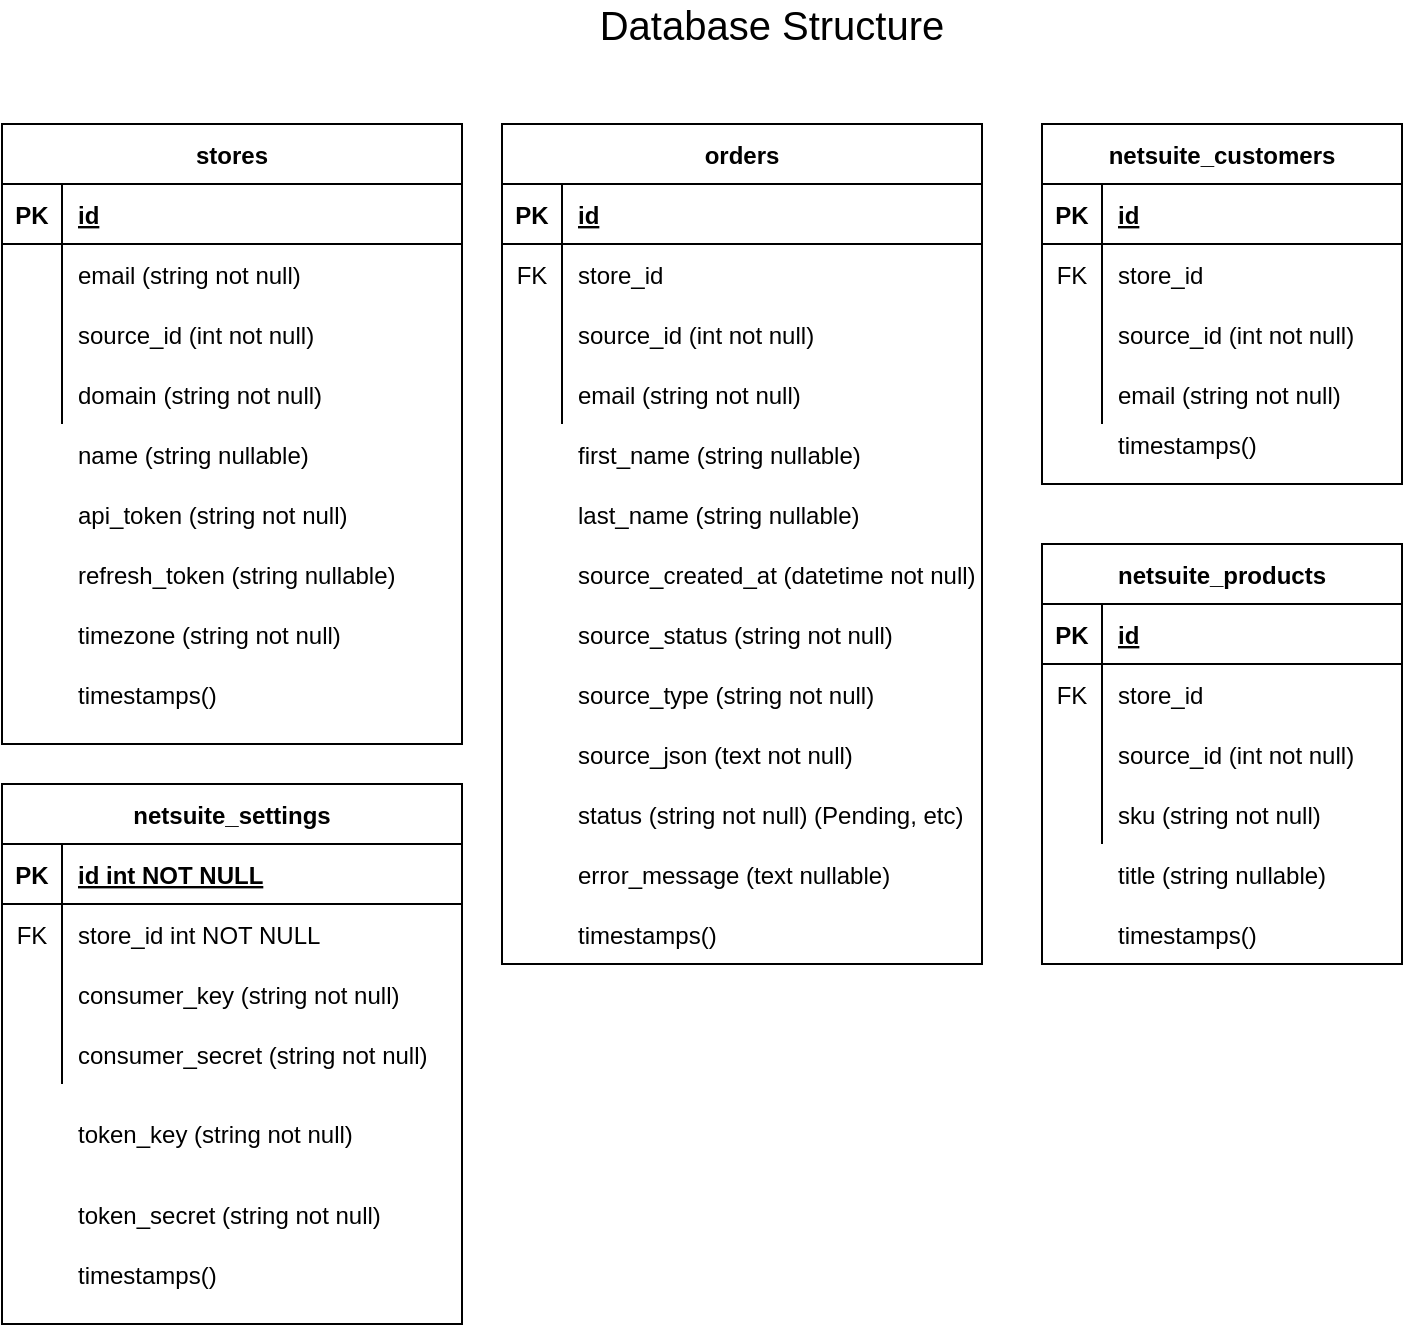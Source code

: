 <mxfile version="14.2.9" type="github">
  <diagram id="C5RBs43oDa-KdzZeNtuy" name="Page-1">
    <mxGraphModel dx="1248" dy="677" grid="1" gridSize="10" guides="1" tooltips="1" connect="1" arrows="1" fold="1" page="1" pageScale="1" pageWidth="827" pageHeight="1169" math="0" shadow="0">
      <root>
        <mxCell id="WIyWlLk6GJQsqaUBKTNV-0" />
        <mxCell id="WIyWlLk6GJQsqaUBKTNV-1" parent="WIyWlLk6GJQsqaUBKTNV-0" />
        <mxCell id="h7nihn6WO1isqRiPxD3q-4" value="stores" style="shape=table;startSize=30;container=1;collapsible=1;childLayout=tableLayout;fixedRows=1;rowLines=0;fontStyle=1;align=center;resizeLast=1;" vertex="1" parent="WIyWlLk6GJQsqaUBKTNV-1">
          <mxGeometry x="30" y="80" width="230" height="310" as="geometry" />
        </mxCell>
        <mxCell id="h7nihn6WO1isqRiPxD3q-5" value="" style="shape=partialRectangle;collapsible=0;dropTarget=0;pointerEvents=0;fillColor=none;top=0;left=0;bottom=1;right=0;points=[[0,0.5],[1,0.5]];portConstraint=eastwest;" vertex="1" parent="h7nihn6WO1isqRiPxD3q-4">
          <mxGeometry y="30" width="230" height="30" as="geometry" />
        </mxCell>
        <mxCell id="h7nihn6WO1isqRiPxD3q-6" value="PK" style="shape=partialRectangle;connectable=0;fillColor=none;top=0;left=0;bottom=0;right=0;fontStyle=1;overflow=hidden;" vertex="1" parent="h7nihn6WO1isqRiPxD3q-5">
          <mxGeometry width="30" height="30" as="geometry" />
        </mxCell>
        <mxCell id="h7nihn6WO1isqRiPxD3q-7" value="id" style="shape=partialRectangle;connectable=0;fillColor=none;top=0;left=0;bottom=0;right=0;align=left;spacingLeft=6;fontStyle=5;overflow=hidden;" vertex="1" parent="h7nihn6WO1isqRiPxD3q-5">
          <mxGeometry x="30" width="200" height="30" as="geometry" />
        </mxCell>
        <mxCell id="h7nihn6WO1isqRiPxD3q-8" value="" style="shape=partialRectangle;collapsible=0;dropTarget=0;pointerEvents=0;fillColor=none;top=0;left=0;bottom=0;right=0;points=[[0,0.5],[1,0.5]];portConstraint=eastwest;" vertex="1" parent="h7nihn6WO1isqRiPxD3q-4">
          <mxGeometry y="60" width="230" height="30" as="geometry" />
        </mxCell>
        <mxCell id="h7nihn6WO1isqRiPxD3q-9" value="" style="shape=partialRectangle;connectable=0;fillColor=none;top=0;left=0;bottom=0;right=0;editable=1;overflow=hidden;" vertex="1" parent="h7nihn6WO1isqRiPxD3q-8">
          <mxGeometry width="30" height="30" as="geometry" />
        </mxCell>
        <mxCell id="h7nihn6WO1isqRiPxD3q-10" value="email (string not null)" style="shape=partialRectangle;connectable=0;fillColor=none;top=0;left=0;bottom=0;right=0;align=left;spacingLeft=6;overflow=hidden;" vertex="1" parent="h7nihn6WO1isqRiPxD3q-8">
          <mxGeometry x="30" width="200" height="30" as="geometry" />
        </mxCell>
        <mxCell id="h7nihn6WO1isqRiPxD3q-11" value="" style="shape=partialRectangle;collapsible=0;dropTarget=0;pointerEvents=0;fillColor=none;top=0;left=0;bottom=0;right=0;points=[[0,0.5],[1,0.5]];portConstraint=eastwest;" vertex="1" parent="h7nihn6WO1isqRiPxD3q-4">
          <mxGeometry y="90" width="230" height="30" as="geometry" />
        </mxCell>
        <mxCell id="h7nihn6WO1isqRiPxD3q-12" value="" style="shape=partialRectangle;connectable=0;fillColor=none;top=0;left=0;bottom=0;right=0;editable=1;overflow=hidden;" vertex="1" parent="h7nihn6WO1isqRiPxD3q-11">
          <mxGeometry width="30" height="30" as="geometry" />
        </mxCell>
        <mxCell id="h7nihn6WO1isqRiPxD3q-13" value="source_id (int not null)" style="shape=partialRectangle;connectable=0;fillColor=none;top=0;left=0;bottom=0;right=0;align=left;spacingLeft=6;overflow=hidden;" vertex="1" parent="h7nihn6WO1isqRiPxD3q-11">
          <mxGeometry x="30" width="200" height="30" as="geometry" />
        </mxCell>
        <mxCell id="h7nihn6WO1isqRiPxD3q-14" value="" style="shape=partialRectangle;collapsible=0;dropTarget=0;pointerEvents=0;fillColor=none;top=0;left=0;bottom=0;right=0;points=[[0,0.5],[1,0.5]];portConstraint=eastwest;" vertex="1" parent="h7nihn6WO1isqRiPxD3q-4">
          <mxGeometry y="120" width="230" height="30" as="geometry" />
        </mxCell>
        <mxCell id="h7nihn6WO1isqRiPxD3q-15" value="" style="shape=partialRectangle;connectable=0;fillColor=none;top=0;left=0;bottom=0;right=0;editable=1;overflow=hidden;" vertex="1" parent="h7nihn6WO1isqRiPxD3q-14">
          <mxGeometry width="30" height="30" as="geometry" />
        </mxCell>
        <mxCell id="h7nihn6WO1isqRiPxD3q-16" value="domain (string not null)" style="shape=partialRectangle;connectable=0;fillColor=none;top=0;left=0;bottom=0;right=0;align=left;spacingLeft=6;overflow=hidden;" vertex="1" parent="h7nihn6WO1isqRiPxD3q-14">
          <mxGeometry x="30" width="200" height="30" as="geometry" />
        </mxCell>
        <mxCell id="h7nihn6WO1isqRiPxD3q-17" value="&lt;font style=&quot;font-size: 20px&quot;&gt;Database Structure&lt;/font&gt;" style="text;html=1;strokeColor=none;fillColor=none;align=center;verticalAlign=middle;whiteSpace=wrap;rounded=0;" vertex="1" parent="WIyWlLk6GJQsqaUBKTNV-1">
          <mxGeometry x="290" y="20" width="250" height="20" as="geometry" />
        </mxCell>
        <mxCell id="h7nihn6WO1isqRiPxD3q-18" value="name (string nullable)" style="shape=partialRectangle;connectable=0;fillColor=none;top=0;left=0;bottom=0;right=0;align=left;spacingLeft=6;overflow=hidden;" vertex="1" parent="WIyWlLk6GJQsqaUBKTNV-1">
          <mxGeometry x="60" y="230" width="180" height="30" as="geometry" />
        </mxCell>
        <mxCell id="h7nihn6WO1isqRiPxD3q-19" value="api_token (string not null)" style="shape=partialRectangle;connectable=0;fillColor=none;top=0;left=0;bottom=0;right=0;align=left;spacingLeft=6;overflow=hidden;" vertex="1" parent="WIyWlLk6GJQsqaUBKTNV-1">
          <mxGeometry x="60" y="260" width="180" height="30" as="geometry" />
        </mxCell>
        <mxCell id="h7nihn6WO1isqRiPxD3q-20" value="refresh_token (string nullable)" style="shape=partialRectangle;connectable=0;fillColor=none;top=0;left=0;bottom=0;right=0;align=left;spacingLeft=6;overflow=hidden;" vertex="1" parent="WIyWlLk6GJQsqaUBKTNV-1">
          <mxGeometry x="60" y="290" width="200" height="30" as="geometry" />
        </mxCell>
        <mxCell id="h7nihn6WO1isqRiPxD3q-21" value="timezone (string not null)" style="shape=partialRectangle;connectable=0;fillColor=none;top=0;left=0;bottom=0;right=0;align=left;spacingLeft=6;overflow=hidden;" vertex="1" parent="WIyWlLk6GJQsqaUBKTNV-1">
          <mxGeometry x="60" y="320" width="200" height="30" as="geometry" />
        </mxCell>
        <mxCell id="h7nihn6WO1isqRiPxD3q-22" value="timestamps()" style="shape=partialRectangle;connectable=0;fillColor=none;top=0;left=0;bottom=0;right=0;align=left;spacingLeft=6;overflow=hidden;" vertex="1" parent="WIyWlLk6GJQsqaUBKTNV-1">
          <mxGeometry x="60" y="350" width="200" height="30" as="geometry" />
        </mxCell>
        <mxCell id="h7nihn6WO1isqRiPxD3q-23" value="orders" style="shape=table;startSize=30;container=1;collapsible=1;childLayout=tableLayout;fixedRows=1;rowLines=0;fontStyle=1;align=center;resizeLast=1;" vertex="1" parent="WIyWlLk6GJQsqaUBKTNV-1">
          <mxGeometry x="280" y="80" width="240" height="420" as="geometry" />
        </mxCell>
        <mxCell id="h7nihn6WO1isqRiPxD3q-24" value="" style="shape=partialRectangle;collapsible=0;dropTarget=0;pointerEvents=0;fillColor=none;top=0;left=0;bottom=1;right=0;points=[[0,0.5],[1,0.5]];portConstraint=eastwest;" vertex="1" parent="h7nihn6WO1isqRiPxD3q-23">
          <mxGeometry y="30" width="240" height="30" as="geometry" />
        </mxCell>
        <mxCell id="h7nihn6WO1isqRiPxD3q-25" value="PK" style="shape=partialRectangle;connectable=0;fillColor=none;top=0;left=0;bottom=0;right=0;fontStyle=1;overflow=hidden;" vertex="1" parent="h7nihn6WO1isqRiPxD3q-24">
          <mxGeometry width="30" height="30" as="geometry" />
        </mxCell>
        <mxCell id="h7nihn6WO1isqRiPxD3q-26" value="id" style="shape=partialRectangle;connectable=0;fillColor=none;top=0;left=0;bottom=0;right=0;align=left;spacingLeft=6;fontStyle=5;overflow=hidden;" vertex="1" parent="h7nihn6WO1isqRiPxD3q-24">
          <mxGeometry x="30" width="210" height="30" as="geometry" />
        </mxCell>
        <mxCell id="h7nihn6WO1isqRiPxD3q-27" value="" style="shape=partialRectangle;collapsible=0;dropTarget=0;pointerEvents=0;fillColor=none;top=0;left=0;bottom=0;right=0;points=[[0,0.5],[1,0.5]];portConstraint=eastwest;" vertex="1" parent="h7nihn6WO1isqRiPxD3q-23">
          <mxGeometry y="60" width="240" height="30" as="geometry" />
        </mxCell>
        <mxCell id="h7nihn6WO1isqRiPxD3q-28" value="FK" style="shape=partialRectangle;connectable=0;fillColor=none;top=0;left=0;bottom=0;right=0;editable=1;overflow=hidden;" vertex="1" parent="h7nihn6WO1isqRiPxD3q-27">
          <mxGeometry width="30" height="30" as="geometry" />
        </mxCell>
        <mxCell id="h7nihn6WO1isqRiPxD3q-29" value="store_id" style="shape=partialRectangle;connectable=0;fillColor=none;top=0;left=0;bottom=0;right=0;align=left;spacingLeft=6;overflow=hidden;" vertex="1" parent="h7nihn6WO1isqRiPxD3q-27">
          <mxGeometry x="30" width="210" height="30" as="geometry" />
        </mxCell>
        <mxCell id="h7nihn6WO1isqRiPxD3q-30" value="" style="shape=partialRectangle;collapsible=0;dropTarget=0;pointerEvents=0;fillColor=none;top=0;left=0;bottom=0;right=0;points=[[0,0.5],[1,0.5]];portConstraint=eastwest;" vertex="1" parent="h7nihn6WO1isqRiPxD3q-23">
          <mxGeometry y="90" width="240" height="30" as="geometry" />
        </mxCell>
        <mxCell id="h7nihn6WO1isqRiPxD3q-31" value="" style="shape=partialRectangle;connectable=0;fillColor=none;top=0;left=0;bottom=0;right=0;editable=1;overflow=hidden;" vertex="1" parent="h7nihn6WO1isqRiPxD3q-30">
          <mxGeometry width="30" height="30" as="geometry" />
        </mxCell>
        <mxCell id="h7nihn6WO1isqRiPxD3q-32" value="source_id (int not null)" style="shape=partialRectangle;connectable=0;fillColor=none;top=0;left=0;bottom=0;right=0;align=left;spacingLeft=6;overflow=hidden;" vertex="1" parent="h7nihn6WO1isqRiPxD3q-30">
          <mxGeometry x="30" width="210" height="30" as="geometry" />
        </mxCell>
        <mxCell id="h7nihn6WO1isqRiPxD3q-33" value="" style="shape=partialRectangle;collapsible=0;dropTarget=0;pointerEvents=0;fillColor=none;top=0;left=0;bottom=0;right=0;points=[[0,0.5],[1,0.5]];portConstraint=eastwest;" vertex="1" parent="h7nihn6WO1isqRiPxD3q-23">
          <mxGeometry y="120" width="240" height="30" as="geometry" />
        </mxCell>
        <mxCell id="h7nihn6WO1isqRiPxD3q-34" value="" style="shape=partialRectangle;connectable=0;fillColor=none;top=0;left=0;bottom=0;right=0;editable=1;overflow=hidden;" vertex="1" parent="h7nihn6WO1isqRiPxD3q-33">
          <mxGeometry width="30" height="30" as="geometry" />
        </mxCell>
        <mxCell id="h7nihn6WO1isqRiPxD3q-35" value="email (string not null)" style="shape=partialRectangle;connectable=0;fillColor=none;top=0;left=0;bottom=0;right=0;align=left;spacingLeft=6;overflow=hidden;" vertex="1" parent="h7nihn6WO1isqRiPxD3q-33">
          <mxGeometry x="30" width="210" height="30" as="geometry" />
        </mxCell>
        <mxCell id="h7nihn6WO1isqRiPxD3q-46" value="first_name (string nullable)" style="shape=partialRectangle;connectable=0;fillColor=none;top=0;left=0;bottom=0;right=0;align=left;spacingLeft=6;overflow=hidden;" vertex="1" parent="WIyWlLk6GJQsqaUBKTNV-1">
          <mxGeometry x="310" y="230" width="210" height="30" as="geometry" />
        </mxCell>
        <mxCell id="h7nihn6WO1isqRiPxD3q-47" value="last_name (string nullable)" style="shape=partialRectangle;connectable=0;fillColor=none;top=0;left=0;bottom=0;right=0;align=left;spacingLeft=6;overflow=hidden;" vertex="1" parent="WIyWlLk6GJQsqaUBKTNV-1">
          <mxGeometry x="310" y="260" width="210" height="30" as="geometry" />
        </mxCell>
        <mxCell id="h7nihn6WO1isqRiPxD3q-48" value="source_created_at (datetime not null)" style="shape=partialRectangle;connectable=0;fillColor=none;top=0;left=0;bottom=0;right=0;align=left;spacingLeft=6;overflow=hidden;" vertex="1" parent="WIyWlLk6GJQsqaUBKTNV-1">
          <mxGeometry x="310" y="290" width="210" height="30" as="geometry" />
        </mxCell>
        <mxCell id="h7nihn6WO1isqRiPxD3q-49" value="source_type (string not null)" style="shape=partialRectangle;connectable=0;fillColor=none;top=0;left=0;bottom=0;right=0;align=left;spacingLeft=6;overflow=hidden;" vertex="1" parent="WIyWlLk6GJQsqaUBKTNV-1">
          <mxGeometry x="310" y="350" width="210" height="30" as="geometry" />
        </mxCell>
        <mxCell id="h7nihn6WO1isqRiPxD3q-50" value="source_json (text not null)" style="shape=partialRectangle;connectable=0;fillColor=none;top=0;left=0;bottom=0;right=0;align=left;spacingLeft=6;overflow=hidden;" vertex="1" parent="WIyWlLk6GJQsqaUBKTNV-1">
          <mxGeometry x="310" y="380" width="210" height="30" as="geometry" />
        </mxCell>
        <mxCell id="h7nihn6WO1isqRiPxD3q-51" value="status (string not null) (Pending, etc)" style="shape=partialRectangle;connectable=0;fillColor=none;top=0;left=0;bottom=0;right=0;align=left;spacingLeft=6;overflow=hidden;" vertex="1" parent="WIyWlLk6GJQsqaUBKTNV-1">
          <mxGeometry x="310" y="410" width="210" height="30" as="geometry" />
        </mxCell>
        <mxCell id="h7nihn6WO1isqRiPxD3q-53" value="error_message (text nullable)" style="shape=partialRectangle;connectable=0;fillColor=none;top=0;left=0;bottom=0;right=0;align=left;spacingLeft=6;overflow=hidden;" vertex="1" parent="WIyWlLk6GJQsqaUBKTNV-1">
          <mxGeometry x="310" y="440" width="210" height="30" as="geometry" />
        </mxCell>
        <mxCell id="h7nihn6WO1isqRiPxD3q-54" value="timestamps()" style="shape=partialRectangle;connectable=0;fillColor=none;top=0;left=0;bottom=0;right=0;align=left;spacingLeft=6;overflow=hidden;" vertex="1" parent="WIyWlLk6GJQsqaUBKTNV-1">
          <mxGeometry x="310" y="470" width="210" height="30" as="geometry" />
        </mxCell>
        <mxCell id="h7nihn6WO1isqRiPxD3q-55" value="netsuite_customers" style="shape=table;startSize=30;container=1;collapsible=1;childLayout=tableLayout;fixedRows=1;rowLines=0;fontStyle=1;align=center;resizeLast=1;" vertex="1" parent="WIyWlLk6GJQsqaUBKTNV-1">
          <mxGeometry x="550" y="80" width="180" height="180" as="geometry" />
        </mxCell>
        <mxCell id="h7nihn6WO1isqRiPxD3q-56" value="" style="shape=partialRectangle;collapsible=0;dropTarget=0;pointerEvents=0;fillColor=none;top=0;left=0;bottom=1;right=0;points=[[0,0.5],[1,0.5]];portConstraint=eastwest;" vertex="1" parent="h7nihn6WO1isqRiPxD3q-55">
          <mxGeometry y="30" width="180" height="30" as="geometry" />
        </mxCell>
        <mxCell id="h7nihn6WO1isqRiPxD3q-57" value="PK" style="shape=partialRectangle;connectable=0;fillColor=none;top=0;left=0;bottom=0;right=0;fontStyle=1;overflow=hidden;" vertex="1" parent="h7nihn6WO1isqRiPxD3q-56">
          <mxGeometry width="30" height="30" as="geometry" />
        </mxCell>
        <mxCell id="h7nihn6WO1isqRiPxD3q-58" value="id" style="shape=partialRectangle;connectable=0;fillColor=none;top=0;left=0;bottom=0;right=0;align=left;spacingLeft=6;fontStyle=5;overflow=hidden;" vertex="1" parent="h7nihn6WO1isqRiPxD3q-56">
          <mxGeometry x="30" width="150" height="30" as="geometry" />
        </mxCell>
        <mxCell id="h7nihn6WO1isqRiPxD3q-59" value="" style="shape=partialRectangle;collapsible=0;dropTarget=0;pointerEvents=0;fillColor=none;top=0;left=0;bottom=0;right=0;points=[[0,0.5],[1,0.5]];portConstraint=eastwest;" vertex="1" parent="h7nihn6WO1isqRiPxD3q-55">
          <mxGeometry y="60" width="180" height="30" as="geometry" />
        </mxCell>
        <mxCell id="h7nihn6WO1isqRiPxD3q-60" value="FK" style="shape=partialRectangle;connectable=0;fillColor=none;top=0;left=0;bottom=0;right=0;editable=1;overflow=hidden;" vertex="1" parent="h7nihn6WO1isqRiPxD3q-59">
          <mxGeometry width="30" height="30" as="geometry" />
        </mxCell>
        <mxCell id="h7nihn6WO1isqRiPxD3q-61" value="store_id" style="shape=partialRectangle;connectable=0;fillColor=none;top=0;left=0;bottom=0;right=0;align=left;spacingLeft=6;overflow=hidden;" vertex="1" parent="h7nihn6WO1isqRiPxD3q-59">
          <mxGeometry x="30" width="150" height="30" as="geometry" />
        </mxCell>
        <mxCell id="h7nihn6WO1isqRiPxD3q-62" value="" style="shape=partialRectangle;collapsible=0;dropTarget=0;pointerEvents=0;fillColor=none;top=0;left=0;bottom=0;right=0;points=[[0,0.5],[1,0.5]];portConstraint=eastwest;" vertex="1" parent="h7nihn6WO1isqRiPxD3q-55">
          <mxGeometry y="90" width="180" height="30" as="geometry" />
        </mxCell>
        <mxCell id="h7nihn6WO1isqRiPxD3q-63" value="" style="shape=partialRectangle;connectable=0;fillColor=none;top=0;left=0;bottom=0;right=0;editable=1;overflow=hidden;" vertex="1" parent="h7nihn6WO1isqRiPxD3q-62">
          <mxGeometry width="30" height="30" as="geometry" />
        </mxCell>
        <mxCell id="h7nihn6WO1isqRiPxD3q-64" value="source_id (int not null)" style="shape=partialRectangle;connectable=0;fillColor=none;top=0;left=0;bottom=0;right=0;align=left;spacingLeft=6;overflow=hidden;" vertex="1" parent="h7nihn6WO1isqRiPxD3q-62">
          <mxGeometry x="30" width="150" height="30" as="geometry" />
        </mxCell>
        <mxCell id="h7nihn6WO1isqRiPxD3q-65" value="" style="shape=partialRectangle;collapsible=0;dropTarget=0;pointerEvents=0;fillColor=none;top=0;left=0;bottom=0;right=0;points=[[0,0.5],[1,0.5]];portConstraint=eastwest;" vertex="1" parent="h7nihn6WO1isqRiPxD3q-55">
          <mxGeometry y="120" width="180" height="30" as="geometry" />
        </mxCell>
        <mxCell id="h7nihn6WO1isqRiPxD3q-66" value="" style="shape=partialRectangle;connectable=0;fillColor=none;top=0;left=0;bottom=0;right=0;editable=1;overflow=hidden;" vertex="1" parent="h7nihn6WO1isqRiPxD3q-65">
          <mxGeometry width="30" height="30" as="geometry" />
        </mxCell>
        <mxCell id="h7nihn6WO1isqRiPxD3q-67" value="email (string not null)" style="shape=partialRectangle;connectable=0;fillColor=none;top=0;left=0;bottom=0;right=0;align=left;spacingLeft=6;overflow=hidden;" vertex="1" parent="h7nihn6WO1isqRiPxD3q-65">
          <mxGeometry x="30" width="150" height="30" as="geometry" />
        </mxCell>
        <mxCell id="h7nihn6WO1isqRiPxD3q-72" value="" style="shape=partialRectangle;collapsible=0;dropTarget=0;pointerEvents=0;fillColor=none;top=0;left=0;bottom=0;right=0;points=[[0,0.5],[1,0.5]];portConstraint=eastwest;" vertex="1" parent="WIyWlLk6GJQsqaUBKTNV-1">
          <mxGeometry x="550" y="225" width="180" height="30" as="geometry" />
        </mxCell>
        <mxCell id="h7nihn6WO1isqRiPxD3q-73" value="" style="shape=partialRectangle;connectable=0;fillColor=none;top=0;left=0;bottom=0;right=0;editable=1;overflow=hidden;" vertex="1" parent="h7nihn6WO1isqRiPxD3q-72">
          <mxGeometry width="30" height="30" as="geometry" />
        </mxCell>
        <mxCell id="h7nihn6WO1isqRiPxD3q-74" value="timestamps()" style="shape=partialRectangle;connectable=0;fillColor=none;top=0;left=0;bottom=0;right=0;align=left;spacingLeft=6;overflow=hidden;" vertex="1" parent="h7nihn6WO1isqRiPxD3q-72">
          <mxGeometry x="30" width="150" height="30" as="geometry" />
        </mxCell>
        <mxCell id="h7nihn6WO1isqRiPxD3q-75" value="source_status (string not null)" style="shape=partialRectangle;connectable=0;fillColor=none;top=0;left=0;bottom=0;right=0;align=left;spacingLeft=6;overflow=hidden;" vertex="1" parent="WIyWlLk6GJQsqaUBKTNV-1">
          <mxGeometry x="310" y="320" width="210" height="30" as="geometry" />
        </mxCell>
        <mxCell id="h7nihn6WO1isqRiPxD3q-76" value="netsuite_products" style="shape=table;startSize=30;container=1;collapsible=1;childLayout=tableLayout;fixedRows=1;rowLines=0;fontStyle=1;align=center;resizeLast=1;" vertex="1" parent="WIyWlLk6GJQsqaUBKTNV-1">
          <mxGeometry x="550" y="290" width="180" height="210" as="geometry" />
        </mxCell>
        <mxCell id="h7nihn6WO1isqRiPxD3q-77" value="" style="shape=partialRectangle;collapsible=0;dropTarget=0;pointerEvents=0;fillColor=none;top=0;left=0;bottom=1;right=0;points=[[0,0.5],[1,0.5]];portConstraint=eastwest;" vertex="1" parent="h7nihn6WO1isqRiPxD3q-76">
          <mxGeometry y="30" width="180" height="30" as="geometry" />
        </mxCell>
        <mxCell id="h7nihn6WO1isqRiPxD3q-78" value="PK" style="shape=partialRectangle;connectable=0;fillColor=none;top=0;left=0;bottom=0;right=0;fontStyle=1;overflow=hidden;" vertex="1" parent="h7nihn6WO1isqRiPxD3q-77">
          <mxGeometry width="30" height="30" as="geometry" />
        </mxCell>
        <mxCell id="h7nihn6WO1isqRiPxD3q-79" value="id" style="shape=partialRectangle;connectable=0;fillColor=none;top=0;left=0;bottom=0;right=0;align=left;spacingLeft=6;fontStyle=5;overflow=hidden;" vertex="1" parent="h7nihn6WO1isqRiPxD3q-77">
          <mxGeometry x="30" width="150" height="30" as="geometry" />
        </mxCell>
        <mxCell id="h7nihn6WO1isqRiPxD3q-80" value="" style="shape=partialRectangle;collapsible=0;dropTarget=0;pointerEvents=0;fillColor=none;top=0;left=0;bottom=0;right=0;points=[[0,0.5],[1,0.5]];portConstraint=eastwest;" vertex="1" parent="h7nihn6WO1isqRiPxD3q-76">
          <mxGeometry y="60" width="180" height="30" as="geometry" />
        </mxCell>
        <mxCell id="h7nihn6WO1isqRiPxD3q-81" value="FK" style="shape=partialRectangle;connectable=0;fillColor=none;top=0;left=0;bottom=0;right=0;editable=1;overflow=hidden;" vertex="1" parent="h7nihn6WO1isqRiPxD3q-80">
          <mxGeometry width="30" height="30" as="geometry" />
        </mxCell>
        <mxCell id="h7nihn6WO1isqRiPxD3q-82" value="store_id" style="shape=partialRectangle;connectable=0;fillColor=none;top=0;left=0;bottom=0;right=0;align=left;spacingLeft=6;overflow=hidden;" vertex="1" parent="h7nihn6WO1isqRiPxD3q-80">
          <mxGeometry x="30" width="150" height="30" as="geometry" />
        </mxCell>
        <mxCell id="h7nihn6WO1isqRiPxD3q-83" value="" style="shape=partialRectangle;collapsible=0;dropTarget=0;pointerEvents=0;fillColor=none;top=0;left=0;bottom=0;right=0;points=[[0,0.5],[1,0.5]];portConstraint=eastwest;" vertex="1" parent="h7nihn6WO1isqRiPxD3q-76">
          <mxGeometry y="90" width="180" height="30" as="geometry" />
        </mxCell>
        <mxCell id="h7nihn6WO1isqRiPxD3q-84" value="" style="shape=partialRectangle;connectable=0;fillColor=none;top=0;left=0;bottom=0;right=0;editable=1;overflow=hidden;" vertex="1" parent="h7nihn6WO1isqRiPxD3q-83">
          <mxGeometry width="30" height="30" as="geometry" />
        </mxCell>
        <mxCell id="h7nihn6WO1isqRiPxD3q-85" value="source_id (int not null)" style="shape=partialRectangle;connectable=0;fillColor=none;top=0;left=0;bottom=0;right=0;align=left;spacingLeft=6;overflow=hidden;" vertex="1" parent="h7nihn6WO1isqRiPxD3q-83">
          <mxGeometry x="30" width="150" height="30" as="geometry" />
        </mxCell>
        <mxCell id="h7nihn6WO1isqRiPxD3q-86" value="" style="shape=partialRectangle;collapsible=0;dropTarget=0;pointerEvents=0;fillColor=none;top=0;left=0;bottom=0;right=0;points=[[0,0.5],[1,0.5]];portConstraint=eastwest;" vertex="1" parent="h7nihn6WO1isqRiPxD3q-76">
          <mxGeometry y="120" width="180" height="30" as="geometry" />
        </mxCell>
        <mxCell id="h7nihn6WO1isqRiPxD3q-87" value="&#xa;&#xa;&lt;div style=&quot;color: rgb(224, 224, 224); background-color: rgb(30, 35, 36); font-family: consolas, &amp;quot;courier new&amp;quot;, monospace; font-weight: normal; font-size: 16px; line-height: 22px;&quot;&gt;&lt;div&gt;&lt;span style=&quot;color: #e0ba7d&quot;&gt;parseInt&lt;/span&gt;&lt;span style=&quot;color: #ccd2be&quot;&gt;(&lt;/span&gt;&lt;span style=&quot;color: #aec199&quot;&gt;subscriptionPlan&lt;/span&gt;&lt;span style=&quot;color: #ccd2be&quot;&gt;.&lt;/span&gt;&lt;span style=&quot;color: #be9296&quot;&gt;transaction_fee_fixed&lt;/span&gt;&lt;span style=&quot;color: #ccd2be&quot;&gt;)&lt;/span&gt;&lt;span style=&quot;color: #e1e2de&quot;&gt;&amp;nbsp;&lt;/span&gt;&lt;span style=&quot;color: #b4b4b4&quot;&gt;&amp;gt;&lt;/span&gt;&lt;span style=&quot;color: #e1e2de&quot;&gt;&amp;nbsp;&lt;/span&gt;&lt;span style=&quot;color: #b081b9&quot;&gt;0&lt;/span&gt;&lt;/div&gt;&lt;div&gt;&lt;span style=&quot;color: #e1e2de&quot;&gt;&amp;nbsp;&amp;nbsp;&amp;nbsp;&amp;nbsp;&amp;nbsp;&amp;nbsp;&amp;nbsp;&amp;nbsp;&amp;nbsp;&amp;nbsp;&amp;nbsp;&amp;nbsp;&amp;nbsp;&amp;nbsp;&amp;nbsp;&amp;nbsp;&amp;nbsp;&amp;nbsp;&amp;nbsp;&amp;nbsp;&amp;nbsp;&amp;nbsp;&amp;nbsp;&amp;nbsp;&amp;nbsp;&amp;nbsp;&lt;/span&gt;&lt;span style=&quot;color: #ccd2be&quot;&gt;?&lt;/span&gt;&lt;span style=&quot;color: #e1e2de&quot;&gt;&amp;nbsp;&lt;/span&gt;&lt;span style=&quot;color: #da7979&quot;&gt;`&lt;/span&gt;&lt;span style=&quot;color: #8caec1&quot;&gt;$&lt;/span&gt;&lt;span style=&quot;color: #b4ce84&quot;&gt;${&lt;/span&gt;&lt;span style=&quot;color: #aec199&quot;&gt;subscriptionPlan&lt;/span&gt;&lt;span style=&quot;color: #ccd2be&quot;&gt;.&lt;/span&gt;&lt;span style=&quot;color: #be9296&quot;&gt;transaction_fee_fixed&lt;/span&gt;&lt;span style=&quot;color: #b4ce84&quot;&gt;}&lt;/span&gt;&lt;span style=&quot;color: #da7979&quot;&gt;`&lt;/span&gt;&lt;/div&gt;&lt;div&gt;&lt;span style=&quot;color: #e1e2de&quot;&gt;&amp;nbsp;&amp;nbsp;&amp;nbsp;&amp;nbsp;&amp;nbsp;&amp;nbsp;&amp;nbsp;&amp;nbsp;&amp;nbsp;&amp;nbsp;&amp;nbsp;&amp;nbsp;&amp;nbsp;&amp;nbsp;&amp;nbsp;&amp;nbsp;&amp;nbsp;&amp;nbsp;&amp;nbsp;&amp;nbsp;&amp;nbsp;&amp;nbsp;&amp;nbsp;&amp;nbsp;&amp;nbsp;&amp;nbsp;&lt;/span&gt;&lt;span style=&quot;color: #ccd2be&quot;&gt;:&lt;/span&gt;&lt;span style=&quot;color: #e1e2de&quot;&gt;&amp;nbsp;&lt;/span&gt;&lt;span style=&quot;color: #da7979&quot;&gt;`&lt;/span&gt;&lt;span style=&quot;color: #b4ce84&quot;&gt;${&lt;/span&gt;&lt;span style=&quot;color: #aec199&quot;&gt;subscriptionPlan&lt;/span&gt;&lt;span style=&quot;color: #ccd2be&quot;&gt;.&lt;/span&gt;&lt;span style=&quot;color: #be9296&quot;&gt;transaction_fee_fixed&lt;/span&gt;&lt;span style=&quot;color: #b4ce84&quot;&gt;}&lt;/span&gt;&lt;span style=&quot;color: #8caec1&quot;&gt;¢&lt;/span&gt;&lt;span style=&quot;color: #da7979&quot;&gt;`&lt;/span&gt;&lt;/div&gt;&lt;/div&gt;&#xa;&#xa;" style="shape=partialRectangle;connectable=0;fillColor=none;top=0;left=0;bottom=0;right=0;editable=1;overflow=hidden;" vertex="1" parent="h7nihn6WO1isqRiPxD3q-86">
          <mxGeometry width="30" height="30" as="geometry" />
        </mxCell>
        <mxCell id="h7nihn6WO1isqRiPxD3q-88" value="sku (string not null)" style="shape=partialRectangle;connectable=0;fillColor=none;top=0;left=0;bottom=0;right=0;align=left;spacingLeft=6;overflow=hidden;" vertex="1" parent="h7nihn6WO1isqRiPxD3q-86">
          <mxGeometry x="30" width="150" height="30" as="geometry" />
        </mxCell>
        <mxCell id="h7nihn6WO1isqRiPxD3q-90" value="" style="shape=partialRectangle;collapsible=0;dropTarget=0;pointerEvents=0;fillColor=none;top=0;left=0;bottom=0;right=0;points=[[0,0.5],[1,0.5]];portConstraint=eastwest;" vertex="1" parent="WIyWlLk6GJQsqaUBKTNV-1">
          <mxGeometry x="550" y="440" width="180" height="30" as="geometry" />
        </mxCell>
        <mxCell id="h7nihn6WO1isqRiPxD3q-91" value="&#xa;&#xa;&lt;div style=&quot;color: rgb(224, 224, 224); background-color: rgb(30, 35, 36); font-family: consolas, &amp;quot;courier new&amp;quot;, monospace; font-weight: normal; font-size: 16px; line-height: 22px;&quot;&gt;&lt;div&gt;&lt;span style=&quot;color: #e0ba7d&quot;&gt;parseInt&lt;/span&gt;&lt;span style=&quot;color: #ccd2be&quot;&gt;(&lt;/span&gt;&lt;span style=&quot;color: #aec199&quot;&gt;subscriptionPlan&lt;/span&gt;&lt;span style=&quot;color: #ccd2be&quot;&gt;.&lt;/span&gt;&lt;span style=&quot;color: #be9296&quot;&gt;transaction_fee_fixed&lt;/span&gt;&lt;span style=&quot;color: #ccd2be&quot;&gt;)&lt;/span&gt;&lt;span style=&quot;color: #e1e2de&quot;&gt;&amp;nbsp;&lt;/span&gt;&lt;span style=&quot;color: #b4b4b4&quot;&gt;&amp;gt;&lt;/span&gt;&lt;span style=&quot;color: #e1e2de&quot;&gt;&amp;nbsp;&lt;/span&gt;&lt;span style=&quot;color: #b081b9&quot;&gt;0&lt;/span&gt;&lt;/div&gt;&lt;div&gt;&lt;span style=&quot;color: #e1e2de&quot;&gt;&amp;nbsp;&amp;nbsp;&amp;nbsp;&amp;nbsp;&amp;nbsp;&amp;nbsp;&amp;nbsp;&amp;nbsp;&amp;nbsp;&amp;nbsp;&amp;nbsp;&amp;nbsp;&amp;nbsp;&amp;nbsp;&amp;nbsp;&amp;nbsp;&amp;nbsp;&amp;nbsp;&amp;nbsp;&amp;nbsp;&amp;nbsp;&amp;nbsp;&amp;nbsp;&amp;nbsp;&amp;nbsp;&amp;nbsp;&lt;/span&gt;&lt;span style=&quot;color: #ccd2be&quot;&gt;?&lt;/span&gt;&lt;span style=&quot;color: #e1e2de&quot;&gt;&amp;nbsp;&lt;/span&gt;&lt;span style=&quot;color: #da7979&quot;&gt;`&lt;/span&gt;&lt;span style=&quot;color: #8caec1&quot;&gt;$&lt;/span&gt;&lt;span style=&quot;color: #b4ce84&quot;&gt;${&lt;/span&gt;&lt;span style=&quot;color: #aec199&quot;&gt;subscriptionPlan&lt;/span&gt;&lt;span style=&quot;color: #ccd2be&quot;&gt;.&lt;/span&gt;&lt;span style=&quot;color: #be9296&quot;&gt;transaction_fee_fixed&lt;/span&gt;&lt;span style=&quot;color: #b4ce84&quot;&gt;}&lt;/span&gt;&lt;span style=&quot;color: #da7979&quot;&gt;`&lt;/span&gt;&lt;/div&gt;&lt;div&gt;&lt;span style=&quot;color: #e1e2de&quot;&gt;&amp;nbsp;&amp;nbsp;&amp;nbsp;&amp;nbsp;&amp;nbsp;&amp;nbsp;&amp;nbsp;&amp;nbsp;&amp;nbsp;&amp;nbsp;&amp;nbsp;&amp;nbsp;&amp;nbsp;&amp;nbsp;&amp;nbsp;&amp;nbsp;&amp;nbsp;&amp;nbsp;&amp;nbsp;&amp;nbsp;&amp;nbsp;&amp;nbsp;&amp;nbsp;&amp;nbsp;&amp;nbsp;&amp;nbsp;&lt;/span&gt;&lt;span style=&quot;color: #ccd2be&quot;&gt;:&lt;/span&gt;&lt;span style=&quot;color: #e1e2de&quot;&gt;&amp;nbsp;&lt;/span&gt;&lt;span style=&quot;color: #da7979&quot;&gt;`&lt;/span&gt;&lt;span style=&quot;color: #b4ce84&quot;&gt;${&lt;/span&gt;&lt;span style=&quot;color: #aec199&quot;&gt;subscriptionPlan&lt;/span&gt;&lt;span style=&quot;color: #ccd2be&quot;&gt;.&lt;/span&gt;&lt;span style=&quot;color: #be9296&quot;&gt;transaction_fee_fixed&lt;/span&gt;&lt;span style=&quot;color: #b4ce84&quot;&gt;}&lt;/span&gt;&lt;span style=&quot;color: #8caec1&quot;&gt;¢&lt;/span&gt;&lt;span style=&quot;color: #da7979&quot;&gt;`&lt;/span&gt;&lt;/div&gt;&lt;/div&gt;&#xa;&#xa;" style="shape=partialRectangle;connectable=0;fillColor=none;top=0;left=0;bottom=0;right=0;editable=1;overflow=hidden;" vertex="1" parent="h7nihn6WO1isqRiPxD3q-90">
          <mxGeometry width="30" height="30" as="geometry" />
        </mxCell>
        <mxCell id="h7nihn6WO1isqRiPxD3q-92" value="title (string nullable)" style="shape=partialRectangle;connectable=0;fillColor=none;top=0;left=0;bottom=0;right=0;align=left;spacingLeft=6;overflow=hidden;" vertex="1" parent="h7nihn6WO1isqRiPxD3q-90">
          <mxGeometry x="30" width="150" height="30" as="geometry" />
        </mxCell>
        <mxCell id="h7nihn6WO1isqRiPxD3q-93" value="" style="shape=partialRectangle;collapsible=0;dropTarget=0;pointerEvents=0;fillColor=none;top=0;left=0;bottom=0;right=0;points=[[0,0.5],[1,0.5]];portConstraint=eastwest;" vertex="1" parent="WIyWlLk6GJQsqaUBKTNV-1">
          <mxGeometry x="550" y="470" width="180" height="30" as="geometry" />
        </mxCell>
        <mxCell id="h7nihn6WO1isqRiPxD3q-94" value="&#xa;&#xa;&lt;div style=&quot;color: rgb(224, 224, 224); background-color: rgb(30, 35, 36); font-family: consolas, &amp;quot;courier new&amp;quot;, monospace; font-weight: normal; font-size: 16px; line-height: 22px;&quot;&gt;&lt;div&gt;&lt;span style=&quot;color: #e0ba7d&quot;&gt;parseInt&lt;/span&gt;&lt;span style=&quot;color: #ccd2be&quot;&gt;(&lt;/span&gt;&lt;span style=&quot;color: #aec199&quot;&gt;subscriptionPlan&lt;/span&gt;&lt;span style=&quot;color: #ccd2be&quot;&gt;.&lt;/span&gt;&lt;span style=&quot;color: #be9296&quot;&gt;transaction_fee_fixed&lt;/span&gt;&lt;span style=&quot;color: #ccd2be&quot;&gt;)&lt;/span&gt;&lt;span style=&quot;color: #e1e2de&quot;&gt;&amp;nbsp;&lt;/span&gt;&lt;span style=&quot;color: #b4b4b4&quot;&gt;&amp;gt;&lt;/span&gt;&lt;span style=&quot;color: #e1e2de&quot;&gt;&amp;nbsp;&lt;/span&gt;&lt;span style=&quot;color: #b081b9&quot;&gt;0&lt;/span&gt;&lt;/div&gt;&lt;div&gt;&lt;span style=&quot;color: #e1e2de&quot;&gt;&amp;nbsp;&amp;nbsp;&amp;nbsp;&amp;nbsp;&amp;nbsp;&amp;nbsp;&amp;nbsp;&amp;nbsp;&amp;nbsp;&amp;nbsp;&amp;nbsp;&amp;nbsp;&amp;nbsp;&amp;nbsp;&amp;nbsp;&amp;nbsp;&amp;nbsp;&amp;nbsp;&amp;nbsp;&amp;nbsp;&amp;nbsp;&amp;nbsp;&amp;nbsp;&amp;nbsp;&amp;nbsp;&amp;nbsp;&lt;/span&gt;&lt;span style=&quot;color: #ccd2be&quot;&gt;?&lt;/span&gt;&lt;span style=&quot;color: #e1e2de&quot;&gt;&amp;nbsp;&lt;/span&gt;&lt;span style=&quot;color: #da7979&quot;&gt;`&lt;/span&gt;&lt;span style=&quot;color: #8caec1&quot;&gt;$&lt;/span&gt;&lt;span style=&quot;color: #b4ce84&quot;&gt;${&lt;/span&gt;&lt;span style=&quot;color: #aec199&quot;&gt;subscriptionPlan&lt;/span&gt;&lt;span style=&quot;color: #ccd2be&quot;&gt;.&lt;/span&gt;&lt;span style=&quot;color: #be9296&quot;&gt;transaction_fee_fixed&lt;/span&gt;&lt;span style=&quot;color: #b4ce84&quot;&gt;}&lt;/span&gt;&lt;span style=&quot;color: #da7979&quot;&gt;`&lt;/span&gt;&lt;/div&gt;&lt;div&gt;&lt;span style=&quot;color: #e1e2de&quot;&gt;&amp;nbsp;&amp;nbsp;&amp;nbsp;&amp;nbsp;&amp;nbsp;&amp;nbsp;&amp;nbsp;&amp;nbsp;&amp;nbsp;&amp;nbsp;&amp;nbsp;&amp;nbsp;&amp;nbsp;&amp;nbsp;&amp;nbsp;&amp;nbsp;&amp;nbsp;&amp;nbsp;&amp;nbsp;&amp;nbsp;&amp;nbsp;&amp;nbsp;&amp;nbsp;&amp;nbsp;&amp;nbsp;&amp;nbsp;&lt;/span&gt;&lt;span style=&quot;color: #ccd2be&quot;&gt;:&lt;/span&gt;&lt;span style=&quot;color: #e1e2de&quot;&gt;&amp;nbsp;&lt;/span&gt;&lt;span style=&quot;color: #da7979&quot;&gt;`&lt;/span&gt;&lt;span style=&quot;color: #b4ce84&quot;&gt;${&lt;/span&gt;&lt;span style=&quot;color: #aec199&quot;&gt;subscriptionPlan&lt;/span&gt;&lt;span style=&quot;color: #ccd2be&quot;&gt;.&lt;/span&gt;&lt;span style=&quot;color: #be9296&quot;&gt;transaction_fee_fixed&lt;/span&gt;&lt;span style=&quot;color: #b4ce84&quot;&gt;}&lt;/span&gt;&lt;span style=&quot;color: #8caec1&quot;&gt;¢&lt;/span&gt;&lt;span style=&quot;color: #da7979&quot;&gt;`&lt;/span&gt;&lt;/div&gt;&lt;/div&gt;&#xa;&#xa;" style="shape=partialRectangle;connectable=0;fillColor=none;top=0;left=0;bottom=0;right=0;editable=1;overflow=hidden;" vertex="1" parent="h7nihn6WO1isqRiPxD3q-93">
          <mxGeometry width="30" height="30" as="geometry" />
        </mxCell>
        <mxCell id="h7nihn6WO1isqRiPxD3q-95" value="timestamps()" style="shape=partialRectangle;connectable=0;fillColor=none;top=0;left=0;bottom=0;right=0;align=left;spacingLeft=6;overflow=hidden;" vertex="1" parent="h7nihn6WO1isqRiPxD3q-93">
          <mxGeometry x="30" width="150" height="30" as="geometry" />
        </mxCell>
        <mxCell id="h7nihn6WO1isqRiPxD3q-114" value="netsuite_settings" style="shape=table;startSize=30;container=1;collapsible=1;childLayout=tableLayout;fixedRows=1;rowLines=0;fontStyle=1;align=center;resizeLast=1;" vertex="1" parent="WIyWlLk6GJQsqaUBKTNV-1">
          <mxGeometry x="30" y="410" width="230" height="270" as="geometry">
            <mxRectangle x="295" y="230" width="130" height="30" as="alternateBounds" />
          </mxGeometry>
        </mxCell>
        <mxCell id="h7nihn6WO1isqRiPxD3q-115" value="" style="shape=partialRectangle;collapsible=0;dropTarget=0;pointerEvents=0;fillColor=none;top=0;left=0;bottom=1;right=0;points=[[0,0.5],[1,0.5]];portConstraint=eastwest;" vertex="1" parent="h7nihn6WO1isqRiPxD3q-114">
          <mxGeometry y="30" width="230" height="30" as="geometry" />
        </mxCell>
        <mxCell id="h7nihn6WO1isqRiPxD3q-116" value="PK" style="shape=partialRectangle;connectable=0;fillColor=none;top=0;left=0;bottom=0;right=0;fontStyle=1;overflow=hidden;" vertex="1" parent="h7nihn6WO1isqRiPxD3q-115">
          <mxGeometry width="30" height="30" as="geometry" />
        </mxCell>
        <mxCell id="h7nihn6WO1isqRiPxD3q-117" value="id int NOT NULL" style="shape=partialRectangle;connectable=0;fillColor=none;top=0;left=0;bottom=0;right=0;align=left;spacingLeft=6;fontStyle=5;overflow=hidden;" vertex="1" parent="h7nihn6WO1isqRiPxD3q-115">
          <mxGeometry x="30" width="200" height="30" as="geometry" />
        </mxCell>
        <mxCell id="h7nihn6WO1isqRiPxD3q-118" value="" style="shape=partialRectangle;collapsible=0;dropTarget=0;pointerEvents=0;fillColor=none;top=0;left=0;bottom=0;right=0;points=[[0,0.5],[1,0.5]];portConstraint=eastwest;" vertex="1" parent="h7nihn6WO1isqRiPxD3q-114">
          <mxGeometry y="60" width="230" height="30" as="geometry" />
        </mxCell>
        <mxCell id="h7nihn6WO1isqRiPxD3q-119" value="FK" style="shape=partialRectangle;connectable=0;fillColor=none;top=0;left=0;bottom=0;right=0;editable=1;overflow=hidden;" vertex="1" parent="h7nihn6WO1isqRiPxD3q-118">
          <mxGeometry width="30" height="30" as="geometry" />
        </mxCell>
        <mxCell id="h7nihn6WO1isqRiPxD3q-120" value="store_id int NOT NULL" style="shape=partialRectangle;connectable=0;fillColor=none;top=0;left=0;bottom=0;right=0;align=left;spacingLeft=6;overflow=hidden;" vertex="1" parent="h7nihn6WO1isqRiPxD3q-118">
          <mxGeometry x="30" width="200" height="30" as="geometry" />
        </mxCell>
        <mxCell id="h7nihn6WO1isqRiPxD3q-121" value="" style="shape=partialRectangle;collapsible=0;dropTarget=0;pointerEvents=0;fillColor=none;top=0;left=0;bottom=0;right=0;points=[[0,0.5],[1,0.5]];portConstraint=eastwest;" vertex="1" parent="h7nihn6WO1isqRiPxD3q-114">
          <mxGeometry y="90" width="230" height="30" as="geometry" />
        </mxCell>
        <mxCell id="h7nihn6WO1isqRiPxD3q-122" value="" style="shape=partialRectangle;connectable=0;fillColor=none;top=0;left=0;bottom=0;right=0;editable=1;overflow=hidden;" vertex="1" parent="h7nihn6WO1isqRiPxD3q-121">
          <mxGeometry width="30" height="30" as="geometry" />
        </mxCell>
        <mxCell id="h7nihn6WO1isqRiPxD3q-123" value="consumer_key (string not null)" style="shape=partialRectangle;connectable=0;fillColor=none;top=0;left=0;bottom=0;right=0;align=left;spacingLeft=6;overflow=hidden;" vertex="1" parent="h7nihn6WO1isqRiPxD3q-121">
          <mxGeometry x="30" width="200" height="30" as="geometry" />
        </mxCell>
        <mxCell id="h7nihn6WO1isqRiPxD3q-124" value="" style="shape=partialRectangle;collapsible=0;dropTarget=0;pointerEvents=0;fillColor=none;top=0;left=0;bottom=0;right=0;points=[[0,0.5],[1,0.5]];portConstraint=eastwest;" vertex="1" parent="h7nihn6WO1isqRiPxD3q-114">
          <mxGeometry y="120" width="230" height="30" as="geometry" />
        </mxCell>
        <mxCell id="h7nihn6WO1isqRiPxD3q-125" value="" style="shape=partialRectangle;connectable=0;fillColor=none;top=0;left=0;bottom=0;right=0;editable=1;overflow=hidden;" vertex="1" parent="h7nihn6WO1isqRiPxD3q-124">
          <mxGeometry width="30" height="30" as="geometry" />
        </mxCell>
        <mxCell id="h7nihn6WO1isqRiPxD3q-126" value="" style="shape=partialRectangle;connectable=0;fillColor=none;top=0;left=0;bottom=0;right=0;align=left;spacingLeft=6;overflow=hidden;" vertex="1" parent="h7nihn6WO1isqRiPxD3q-124">
          <mxGeometry x="30" width="200" height="30" as="geometry" />
        </mxCell>
        <mxCell id="h7nihn6WO1isqRiPxD3q-127" value="" style="shape=partialRectangle;collapsible=0;dropTarget=0;pointerEvents=0;fillColor=none;top=0;left=0;bottom=0;right=0;points=[[0,0.5],[1,0.5]];portConstraint=eastwest;" vertex="1" parent="WIyWlLk6GJQsqaUBKTNV-1">
          <mxGeometry x="30" y="530" width="230" height="30" as="geometry" />
        </mxCell>
        <mxCell id="h7nihn6WO1isqRiPxD3q-128" value="" style="shape=partialRectangle;connectable=0;fillColor=none;top=0;left=0;bottom=0;right=0;editable=1;overflow=hidden;" vertex="1" parent="h7nihn6WO1isqRiPxD3q-127">
          <mxGeometry width="30" height="30" as="geometry" />
        </mxCell>
        <mxCell id="h7nihn6WO1isqRiPxD3q-129" value="consumer_secret (string not null)" style="shape=partialRectangle;connectable=0;fillColor=none;top=0;left=0;bottom=0;right=0;align=left;spacingLeft=6;overflow=hidden;" vertex="1" parent="h7nihn6WO1isqRiPxD3q-127">
          <mxGeometry x="30" width="200" height="30" as="geometry" />
        </mxCell>
        <mxCell id="h7nihn6WO1isqRiPxD3q-130" value="" style="shape=partialRectangle;collapsible=0;dropTarget=0;pointerEvents=0;fillColor=none;top=0;left=0;bottom=0;right=0;points=[[0,0.5],[1,0.5]];portConstraint=eastwest;" vertex="1" parent="WIyWlLk6GJQsqaUBKTNV-1">
          <mxGeometry x="30" y="569.5" width="230" height="30" as="geometry" />
        </mxCell>
        <mxCell id="h7nihn6WO1isqRiPxD3q-131" value="" style="shape=partialRectangle;connectable=0;fillColor=none;top=0;left=0;bottom=0;right=0;editable=1;overflow=hidden;" vertex="1" parent="h7nihn6WO1isqRiPxD3q-130">
          <mxGeometry width="30" height="30" as="geometry" />
        </mxCell>
        <mxCell id="h7nihn6WO1isqRiPxD3q-132" value="token_key (string not null)" style="shape=partialRectangle;connectable=0;fillColor=none;top=0;left=0;bottom=0;right=0;align=left;spacingLeft=6;overflow=hidden;" vertex="1" parent="h7nihn6WO1isqRiPxD3q-130">
          <mxGeometry x="30" width="200" height="30" as="geometry" />
        </mxCell>
        <mxCell id="h7nihn6WO1isqRiPxD3q-133" value="" style="shape=partialRectangle;collapsible=0;dropTarget=0;pointerEvents=0;fillColor=none;top=0;left=0;bottom=0;right=0;points=[[0,0.5],[1,0.5]];portConstraint=eastwest;" vertex="1" parent="WIyWlLk6GJQsqaUBKTNV-1">
          <mxGeometry x="30" y="610" width="230" height="30" as="geometry" />
        </mxCell>
        <mxCell id="h7nihn6WO1isqRiPxD3q-134" value="" style="shape=partialRectangle;connectable=0;fillColor=none;top=0;left=0;bottom=0;right=0;editable=1;overflow=hidden;" vertex="1" parent="h7nihn6WO1isqRiPxD3q-133">
          <mxGeometry width="30" height="30" as="geometry" />
        </mxCell>
        <mxCell id="h7nihn6WO1isqRiPxD3q-135" value="token_secret (string not null)" style="shape=partialRectangle;connectable=0;fillColor=none;top=0;left=0;bottom=0;right=0;align=left;spacingLeft=6;overflow=hidden;" vertex="1" parent="h7nihn6WO1isqRiPxD3q-133">
          <mxGeometry x="30" width="200" height="30" as="geometry" />
        </mxCell>
        <mxCell id="h7nihn6WO1isqRiPxD3q-136" value="" style="shape=partialRectangle;collapsible=0;dropTarget=0;pointerEvents=0;fillColor=none;top=0;left=0;bottom=0;right=0;points=[[0,0.5],[1,0.5]];portConstraint=eastwest;" vertex="1" parent="WIyWlLk6GJQsqaUBKTNV-1">
          <mxGeometry x="30" y="640" width="230" height="30" as="geometry" />
        </mxCell>
        <mxCell id="h7nihn6WO1isqRiPxD3q-137" value="" style="shape=partialRectangle;connectable=0;fillColor=none;top=0;left=0;bottom=0;right=0;editable=1;overflow=hidden;" vertex="1" parent="h7nihn6WO1isqRiPxD3q-136">
          <mxGeometry width="30" height="30" as="geometry" />
        </mxCell>
        <mxCell id="h7nihn6WO1isqRiPxD3q-138" value="timestamps()" style="shape=partialRectangle;connectable=0;fillColor=none;top=0;left=0;bottom=0;right=0;align=left;spacingLeft=6;overflow=hidden;" vertex="1" parent="h7nihn6WO1isqRiPxD3q-136">
          <mxGeometry x="30" width="200" height="30" as="geometry" />
        </mxCell>
      </root>
    </mxGraphModel>
  </diagram>
</mxfile>
